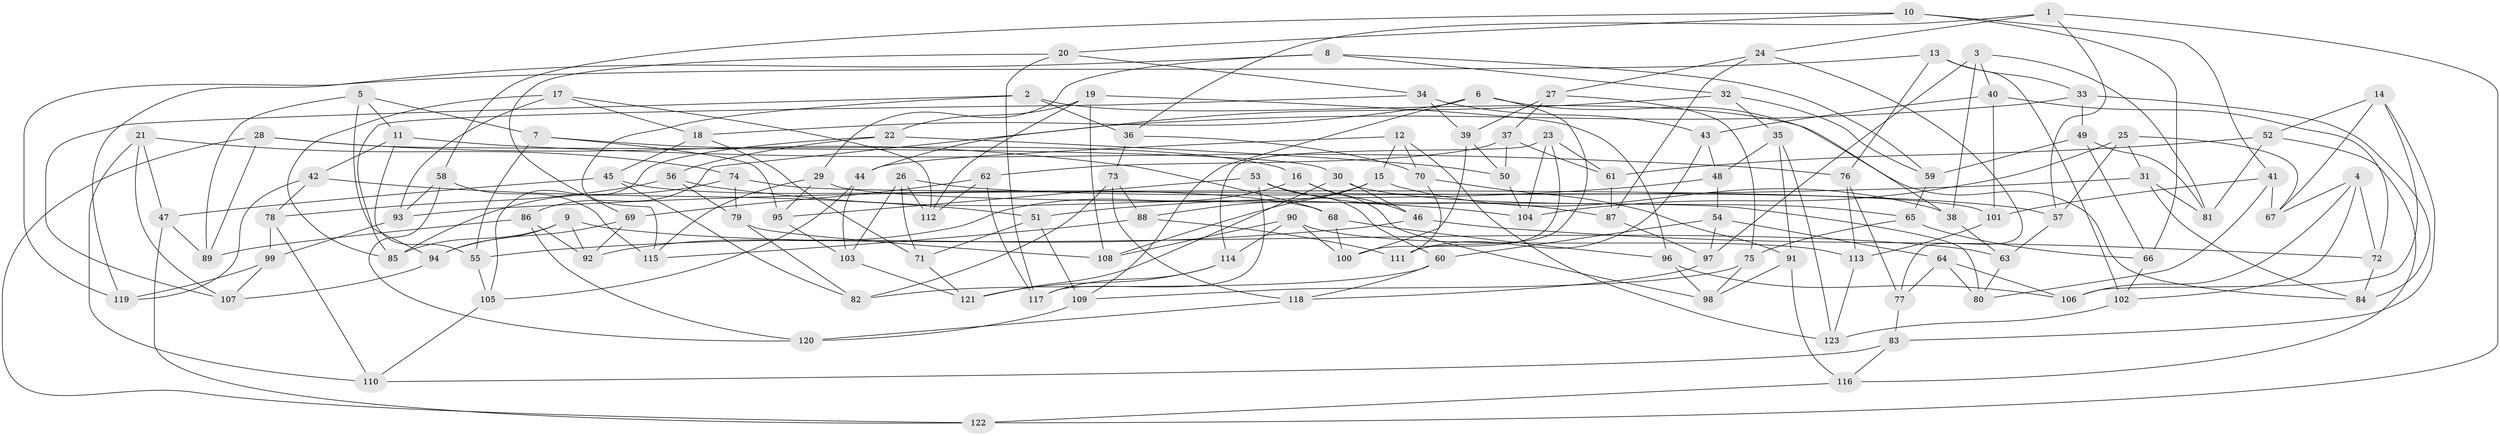 // Generated by graph-tools (version 1.1) at 2025/50/03/09/25 03:50:45]
// undirected, 123 vertices, 246 edges
graph export_dot {
graph [start="1"]
  node [color=gray90,style=filled];
  1;
  2;
  3;
  4;
  5;
  6;
  7;
  8;
  9;
  10;
  11;
  12;
  13;
  14;
  15;
  16;
  17;
  18;
  19;
  20;
  21;
  22;
  23;
  24;
  25;
  26;
  27;
  28;
  29;
  30;
  31;
  32;
  33;
  34;
  35;
  36;
  37;
  38;
  39;
  40;
  41;
  42;
  43;
  44;
  45;
  46;
  47;
  48;
  49;
  50;
  51;
  52;
  53;
  54;
  55;
  56;
  57;
  58;
  59;
  60;
  61;
  62;
  63;
  64;
  65;
  66;
  67;
  68;
  69;
  70;
  71;
  72;
  73;
  74;
  75;
  76;
  77;
  78;
  79;
  80;
  81;
  82;
  83;
  84;
  85;
  86;
  87;
  88;
  89;
  90;
  91;
  92;
  93;
  94;
  95;
  96;
  97;
  98;
  99;
  100;
  101;
  102;
  103;
  104;
  105;
  106;
  107;
  108;
  109;
  110;
  111;
  112;
  113;
  114;
  115;
  116;
  117;
  118;
  119;
  120;
  121;
  122;
  123;
  1 -- 24;
  1 -- 122;
  1 -- 57;
  1 -- 36;
  2 -- 36;
  2 -- 84;
  2 -- 107;
  2 -- 115;
  3 -- 40;
  3 -- 38;
  3 -- 97;
  3 -- 81;
  4 -- 67;
  4 -- 106;
  4 -- 102;
  4 -- 72;
  5 -- 7;
  5 -- 11;
  5 -- 94;
  5 -- 89;
  6 -- 111;
  6 -- 38;
  6 -- 109;
  6 -- 18;
  7 -- 55;
  7 -- 95;
  7 -- 16;
  8 -- 59;
  8 -- 29;
  8 -- 32;
  8 -- 119;
  9 -- 85;
  9 -- 94;
  9 -- 63;
  9 -- 92;
  10 -- 58;
  10 -- 66;
  10 -- 20;
  10 -- 41;
  11 -- 55;
  11 -- 76;
  11 -- 42;
  12 -- 44;
  12 -- 70;
  12 -- 123;
  12 -- 15;
  13 -- 102;
  13 -- 119;
  13 -- 33;
  13 -- 76;
  14 -- 106;
  14 -- 52;
  14 -- 67;
  14 -- 83;
  15 -- 38;
  15 -- 108;
  15 -- 88;
  16 -- 46;
  16 -- 98;
  16 -- 92;
  17 -- 93;
  17 -- 85;
  17 -- 18;
  17 -- 112;
  18 -- 45;
  18 -- 71;
  19 -- 108;
  19 -- 22;
  19 -- 112;
  19 -- 96;
  20 -- 117;
  20 -- 34;
  20 -- 69;
  21 -- 47;
  21 -- 74;
  21 -- 110;
  21 -- 107;
  22 -- 50;
  22 -- 56;
  22 -- 105;
  23 -- 114;
  23 -- 100;
  23 -- 104;
  23 -- 61;
  24 -- 87;
  24 -- 77;
  24 -- 27;
  25 -- 31;
  25 -- 57;
  25 -- 104;
  25 -- 67;
  26 -- 57;
  26 -- 103;
  26 -- 112;
  26 -- 71;
  27 -- 37;
  27 -- 75;
  27 -- 39;
  28 -- 68;
  28 -- 89;
  28 -- 122;
  28 -- 30;
  29 -- 95;
  29 -- 80;
  29 -- 115;
  30 -- 121;
  30 -- 46;
  30 -- 65;
  31 -- 84;
  31 -- 81;
  31 -- 93;
  32 -- 35;
  32 -- 59;
  32 -- 44;
  33 -- 49;
  33 -- 84;
  33 -- 86;
  34 -- 85;
  34 -- 43;
  34 -- 39;
  35 -- 91;
  35 -- 123;
  35 -- 48;
  36 -- 70;
  36 -- 73;
  37 -- 50;
  37 -- 62;
  37 -- 61;
  38 -- 63;
  39 -- 100;
  39 -- 50;
  40 -- 72;
  40 -- 43;
  40 -- 101;
  41 -- 80;
  41 -- 101;
  41 -- 67;
  42 -- 51;
  42 -- 78;
  42 -- 119;
  43 -- 111;
  43 -- 48;
  44 -- 103;
  44 -- 105;
  45 -- 47;
  45 -- 68;
  45 -- 82;
  46 -- 72;
  46 -- 55;
  47 -- 122;
  47 -- 89;
  48 -- 51;
  48 -- 54;
  49 -- 66;
  49 -- 59;
  49 -- 81;
  50 -- 104;
  51 -- 71;
  51 -- 109;
  52 -- 61;
  52 -- 116;
  52 -- 81;
  53 -- 95;
  53 -- 117;
  53 -- 60;
  53 -- 87;
  54 -- 97;
  54 -- 60;
  54 -- 64;
  55 -- 105;
  56 -- 79;
  56 -- 104;
  56 -- 78;
  57 -- 63;
  58 -- 115;
  58 -- 93;
  58 -- 120;
  59 -- 65;
  60 -- 82;
  60 -- 118;
  61 -- 87;
  62 -- 112;
  62 -- 69;
  62 -- 117;
  63 -- 80;
  64 -- 77;
  64 -- 106;
  64 -- 80;
  65 -- 75;
  65 -- 66;
  66 -- 102;
  68 -- 96;
  68 -- 100;
  69 -- 92;
  69 -- 94;
  70 -- 91;
  70 -- 111;
  71 -- 121;
  72 -- 84;
  73 -- 88;
  73 -- 82;
  73 -- 118;
  74 -- 101;
  74 -- 79;
  74 -- 85;
  75 -- 98;
  75 -- 109;
  76 -- 113;
  76 -- 77;
  77 -- 83;
  78 -- 99;
  78 -- 110;
  79 -- 108;
  79 -- 82;
  83 -- 110;
  83 -- 116;
  86 -- 120;
  86 -- 92;
  86 -- 89;
  87 -- 97;
  88 -- 115;
  88 -- 111;
  90 -- 108;
  90 -- 113;
  90 -- 100;
  90 -- 114;
  91 -- 116;
  91 -- 98;
  93 -- 99;
  94 -- 107;
  95 -- 103;
  96 -- 98;
  96 -- 106;
  97 -- 118;
  99 -- 107;
  99 -- 119;
  101 -- 113;
  102 -- 123;
  103 -- 121;
  105 -- 110;
  109 -- 120;
  113 -- 123;
  114 -- 117;
  114 -- 121;
  116 -- 122;
  118 -- 120;
}
